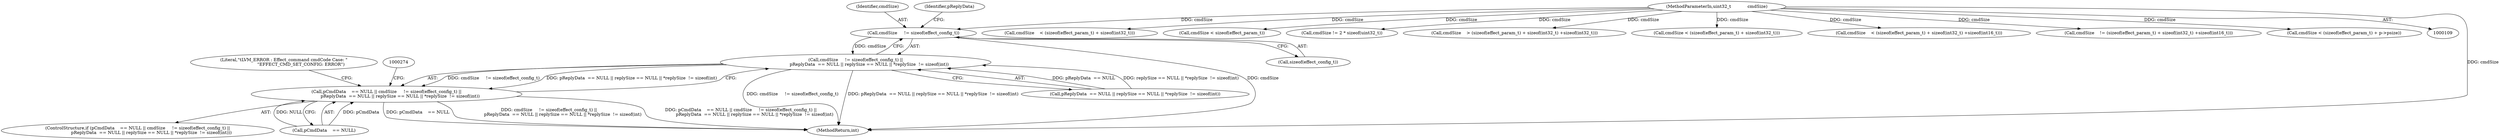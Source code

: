 digraph "0_Android_aeea52da00d210587fb3ed895de3d5f2e0264c88_4@API" {
"1000248" [label="(Call,cmdSize     != sizeof(effect_config_t))"];
"1000112" [label="(MethodParameterIn,uint32_t            cmdSize)"];
"1000247" [label="(Call,cmdSize     != sizeof(effect_config_t) ||\n                    pReplyData  == NULL || replySize == NULL || *replySize  != sizeof(int))"];
"1000243" [label="(Call,pCmdData    == NULL || cmdSize     != sizeof(effect_config_t) ||\n                    pReplyData  == NULL || replySize == NULL || *replySize  != sizeof(int))"];
"1000242" [label="(ControlStructure,if (pCmdData    == NULL || cmdSize     != sizeof(effect_config_t) ||\n                    pReplyData  == NULL || replySize == NULL || *replySize  != sizeof(int)))"];
"1000250" [label="(Call,sizeof(effect_config_t))"];
"1000243" [label="(Call,pCmdData    == NULL || cmdSize     != sizeof(effect_config_t) ||\n                    pReplyData  == NULL || replySize == NULL || *replySize  != sizeof(int))"];
"1000247" [label="(Call,cmdSize     != sizeof(effect_config_t) ||\n                    pReplyData  == NULL || replySize == NULL || *replySize  != sizeof(int))"];
"1000763" [label="(Call,cmdSize    < (sizeof(effect_param_t) + sizeof(int32_t)))"];
"1000267" [label="(Literal,\"\tLVM_ERROR : Effect_command cmdCode Case: \"\n                         \"EFFECT_CMD_SET_CONFIG: ERROR\")"];
"1000252" [label="(Call,pReplyData  == NULL || replySize == NULL || *replySize  != sizeof(int))"];
"1000331" [label="(Call,cmdSize < sizeof(effect_param_t))"];
"1001112" [label="(Call,cmdSize != 2 * sizeof(uint32_t))"];
"1000249" [label="(Identifier,cmdSize)"];
"1000248" [label="(Call,cmdSize     != sizeof(effect_config_t))"];
"1000608" [label="(Call,cmdSize    > (sizeof(effect_param_t) + sizeof(int32_t) +sizeof(int32_t)))"];
"1000699" [label="(Call,cmdSize < (sizeof(effect_param_t) + sizeof(int32_t)))"];
"1000112" [label="(MethodParameterIn,uint32_t            cmdSize)"];
"1000244" [label="(Call,pCmdData    == NULL)"];
"1000619" [label="(Call,cmdSize    < (sizeof(effect_param_t) + sizeof(int32_t) +sizeof(int16_t)))"];
"1000528" [label="(Call,cmdSize    != (sizeof(effect_param_t) + sizeof(int32_t) +sizeof(int16_t)))"];
"1001260" [label="(MethodReturn,int)"];
"1000336" [label="(Call,cmdSize < (sizeof(effect_param_t) + p->psize))"];
"1000254" [label="(Identifier,pReplyData)"];
"1000248" -> "1000247"  [label="AST: "];
"1000248" -> "1000250"  [label="CFG: "];
"1000249" -> "1000248"  [label="AST: "];
"1000250" -> "1000248"  [label="AST: "];
"1000254" -> "1000248"  [label="CFG: "];
"1000247" -> "1000248"  [label="CFG: "];
"1000248" -> "1001260"  [label="DDG: cmdSize"];
"1000248" -> "1000247"  [label="DDG: cmdSize"];
"1000112" -> "1000248"  [label="DDG: cmdSize"];
"1000112" -> "1000109"  [label="AST: "];
"1000112" -> "1001260"  [label="DDG: cmdSize"];
"1000112" -> "1000331"  [label="DDG: cmdSize"];
"1000112" -> "1000336"  [label="DDG: cmdSize"];
"1000112" -> "1000528"  [label="DDG: cmdSize"];
"1000112" -> "1000608"  [label="DDG: cmdSize"];
"1000112" -> "1000619"  [label="DDG: cmdSize"];
"1000112" -> "1000699"  [label="DDG: cmdSize"];
"1000112" -> "1000763"  [label="DDG: cmdSize"];
"1000112" -> "1001112"  [label="DDG: cmdSize"];
"1000247" -> "1000243"  [label="AST: "];
"1000247" -> "1000252"  [label="CFG: "];
"1000252" -> "1000247"  [label="AST: "];
"1000243" -> "1000247"  [label="CFG: "];
"1000247" -> "1001260"  [label="DDG: cmdSize     != sizeof(effect_config_t)"];
"1000247" -> "1001260"  [label="DDG: pReplyData  == NULL || replySize == NULL || *replySize  != sizeof(int)"];
"1000247" -> "1000243"  [label="DDG: cmdSize     != sizeof(effect_config_t)"];
"1000247" -> "1000243"  [label="DDG: pReplyData  == NULL || replySize == NULL || *replySize  != sizeof(int)"];
"1000252" -> "1000247"  [label="DDG: pReplyData  == NULL"];
"1000252" -> "1000247"  [label="DDG: replySize == NULL || *replySize  != sizeof(int)"];
"1000243" -> "1000242"  [label="AST: "];
"1000243" -> "1000244"  [label="CFG: "];
"1000244" -> "1000243"  [label="AST: "];
"1000267" -> "1000243"  [label="CFG: "];
"1000274" -> "1000243"  [label="CFG: "];
"1000243" -> "1001260"  [label="DDG: pCmdData    == NULL"];
"1000243" -> "1001260"  [label="DDG: cmdSize     != sizeof(effect_config_t) ||\n                    pReplyData  == NULL || replySize == NULL || *replySize  != sizeof(int)"];
"1000243" -> "1001260"  [label="DDG: pCmdData    == NULL || cmdSize     != sizeof(effect_config_t) ||\n                    pReplyData  == NULL || replySize == NULL || *replySize  != sizeof(int)"];
"1000244" -> "1000243"  [label="DDG: pCmdData"];
"1000244" -> "1000243"  [label="DDG: NULL"];
}
